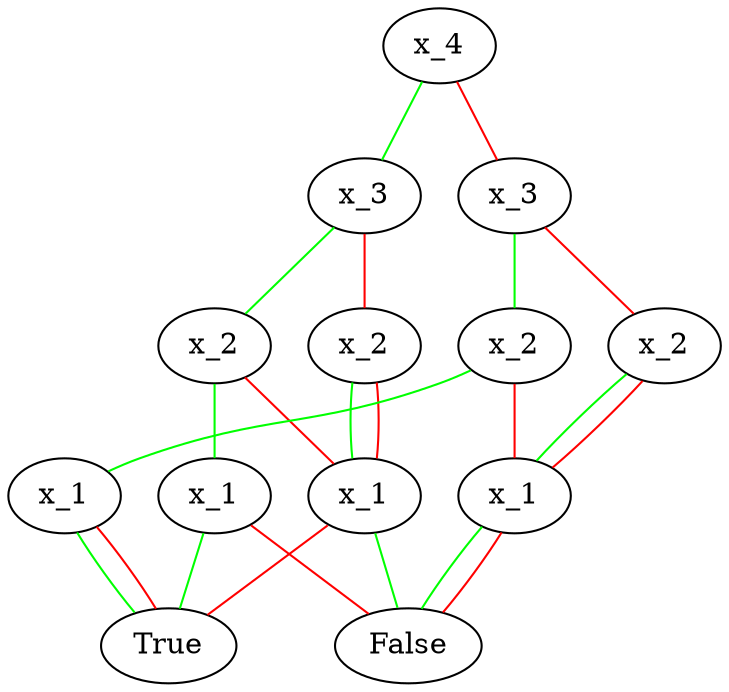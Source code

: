 graph
{
"x_4_31"[label="x_4"];
"x_3_15"[label="x_3"];
"x_4_31" -- "x_3_15" [color=green,penwidth=1.0]
"x_3_30"[label="x_3"];
"x_4_31" -- "x_3_30" [color=red,penwidth=1.0]
"x_3_15"[label="x_3"];
"x_2_7"[label="x_2"];
"x_3_15" -- "x_2_7" [color=green,penwidth=1.0]
"x_2_14"[label="x_2"];
"x_3_15" -- "x_2_14" [color=red,penwidth=1.0]
"x_2_7"[label="x_2"];
"x_1_3"[label="x_1"];
"x_2_7" -- "x_1_3" [color=green,penwidth=1.0]
"x_1_13"[label="x_1"];
"x_2_7" -- "x_1_13" [color=red,penwidth=1.0]
"x_1_3"[label="x_1"];
"True_17"[label="True"];
"x_1_3" -- "True_17" [color=green,penwidth=1.0]
"False_27"[label="False"];
"x_1_3" -- "False_27" [color=red,penwidth=1.0]
"x_1_13"[label="x_1"];
"False_27"[label="False"];
"x_1_13" -- "False_27" [color=green,penwidth=1.0]
"True_17"[label="True"];
"x_1_13" -- "True_17" [color=red,penwidth=1.0]
"x_2_14"[label="x_2"];
"x_1_13"[label="x_1"];
"x_2_14" -- "x_1_13" [color=green,penwidth=1.0]
"x_1_13"[label="x_1"];
"x_2_14" -- "x_1_13" [color=red,penwidth=1.0]
"x_3_30"[label="x_3"];
"x_2_22"[label="x_2"];
"x_3_30" -- "x_2_22" [color=green,penwidth=1.0]
"x_2_29"[label="x_2"];
"x_3_30" -- "x_2_29" [color=red,penwidth=1.0]
"x_2_22"[label="x_2"];
"x_1_18"[label="x_1"];
"x_2_22" -- "x_1_18" [color=green,penwidth=1.0]
"x_1_28"[label="x_1"];
"x_2_22" -- "x_1_28" [color=red,penwidth=1.0]
"x_1_18"[label="x_1"];
"True_17"[label="True"];
"x_1_18" -- "True_17" [color=green,penwidth=1.0]
"True_17"[label="True"];
"x_1_18" -- "True_17" [color=red,penwidth=1.0]
"x_1_28"[label="x_1"];
"False_27"[label="False"];
"x_1_28" -- "False_27" [color=green,penwidth=1.0]
"False_27"[label="False"];
"x_1_28" -- "False_27" [color=red,penwidth=1.0]
"x_2_29"[label="x_2"];
"x_1_28"[label="x_1"];
"x_2_29" -- "x_1_28" [color=green,penwidth=1.0]
"x_1_28"[label="x_1"];
"x_2_29" -- "x_1_28" [color=red,penwidth=1.0]
}